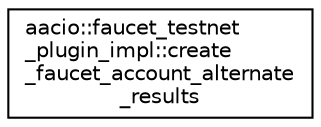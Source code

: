 digraph "Graphical Class Hierarchy"
{
  edge [fontname="Helvetica",fontsize="10",labelfontname="Helvetica",labelfontsize="10"];
  node [fontname="Helvetica",fontsize="10",shape=record];
  rankdir="LR";
  Node0 [label="aacio::faucet_testnet\l_plugin_impl::create\l_faucet_account_alternate\l_results",height=0.2,width=0.4,color="black", fillcolor="white", style="filled",URL="$structaacio_1_1faucet__testnet__plugin__impl_1_1create__faucet__account__alternate__results.html"];
}

